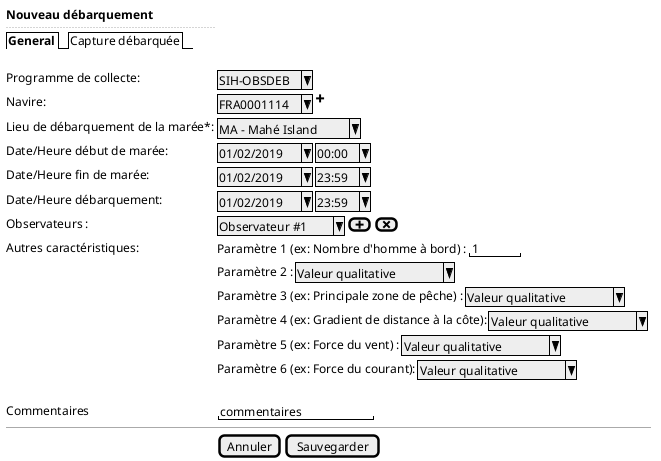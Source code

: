 @startsalt
{
  <b>Nouveau débarquement
  ..
  {/ <b>General | Capture débarquée }
  .
  Programme de collecte:    | { ^SIH-OBSDEB^ }
  Navire:                   | { ^FRA0001114^ | <&plus> }
  Lieu de débarquement de la marée*:     | { ^MA - Mahé Island^ }
  Date/Heure début de marée:  | { ^01/02/2019^ | ^00:00^ }
  Date/Heure fin de marée:  | { ^01/02/2019^ | ^23:59^ }
  Date/Heure débarquement:  | { ^01/02/2019^ | ^23:59^ }
  Observateurs :            | { ^Observateur #1^ | [<&plus>] | [<&x>]}
  Autres caractéristiques:  | { Paramètre 1 (ex: Nombre d'homme à bord) : | "   1  " }
  .                         | { Paramètre 2 : | ^Valeur qualitative^ }
  .                         | { Paramètre 3 (ex: Principale zone de pêche) : | ^Valeur qualitative^ }
  .                         | { Paramètre 4 (ex: Gradient de distance à la côte): | ^Valeur qualitative^ }
  .                         | { Paramètre 5 (ex: Force du vent) : | ^Valeur qualitative^ }
  .                         | { Paramètre 6 (ex: Force du courant): | ^Valeur qualitative^ }
  .
  Commentaires              | { "commentaires       "}

  -- | --

  .                          | {[Annuler] | [Sauvegarder]}
}
@endsalt
